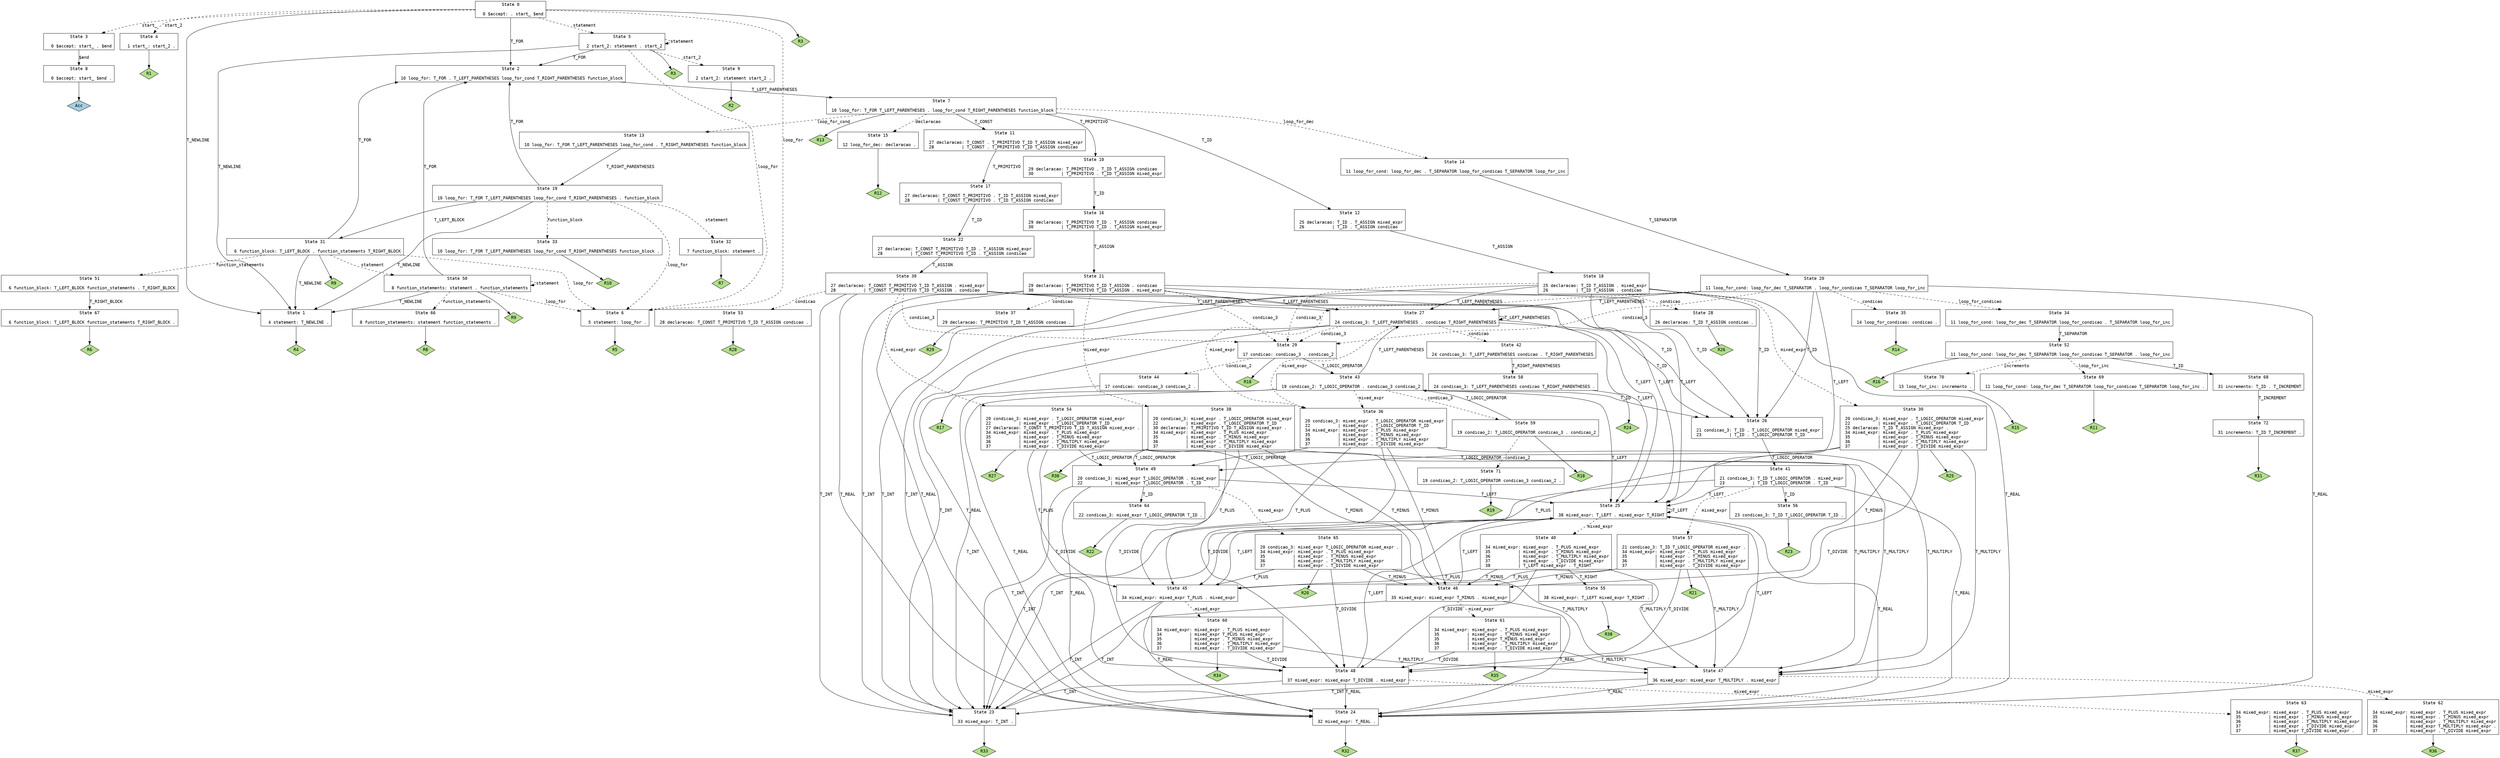// Generated by GNU Bison 3.5.1.
// Report bugs to <bug-bison@gnu.org>.
// Home page: <https://www.gnu.org/software/bison/>.

digraph "grammar.y"
{
  node [fontname = courier, shape = box, colorscheme = paired6]
  edge [fontname = courier]

  0 [label="State 0\n\l  0 $accept: . start_ $end\l"]
  0 -> 1 [style=solid label="T_NEWLINE"]
  0 -> 2 [style=solid label="T_FOR"]
  0 -> 3 [style=dashed label="start_"]
  0 -> 4 [style=dashed label="start_2"]
  0 -> 5 [style=dashed label="statement"]
  0 -> 6 [style=dashed label="loop_for"]
  0 -> "0R3" [style=solid]
 "0R3" [label="R3", fillcolor=3, shape=diamond, style=filled]
  1 [label="State 1\n\l  4 statement: T_NEWLINE .\l"]
  1 -> "1R4" [style=solid]
 "1R4" [label="R4", fillcolor=3, shape=diamond, style=filled]
  2 [label="State 2\n\l 10 loop_for: T_FOR . T_LEFT_PARENTHESES loop_for_cond T_RIGHT_PARENTHESES function_block\l"]
  2 -> 7 [style=solid label="T_LEFT_PARENTHESES"]
  3 [label="State 3\n\l  0 $accept: start_ . $end\l"]
  3 -> 8 [style=solid label="$end"]
  4 [label="State 4\n\l  1 start_: start_2 .\l"]
  4 -> "4R1" [style=solid]
 "4R1" [label="R1", fillcolor=3, shape=diamond, style=filled]
  5 [label="State 5\n\l  2 start_2: statement . start_2\l"]
  5 -> 1 [style=solid label="T_NEWLINE"]
  5 -> 2 [style=solid label="T_FOR"]
  5 -> 9 [style=dashed label="start_2"]
  5 -> 5 [style=dashed label="statement"]
  5 -> 6 [style=dashed label="loop_for"]
  5 -> "5R3" [style=solid]
 "5R3" [label="R3", fillcolor=3, shape=diamond, style=filled]
  6 [label="State 6\n\l  5 statement: loop_for .\l"]
  6 -> "6R5" [style=solid]
 "6R5" [label="R5", fillcolor=3, shape=diamond, style=filled]
  7 [label="State 7\n\l 10 loop_for: T_FOR T_LEFT_PARENTHESES . loop_for_cond T_RIGHT_PARENTHESES function_block\l"]
  7 -> 10 [style=solid label="T_PRIMITIVO"]
  7 -> 11 [style=solid label="T_CONST"]
  7 -> 12 [style=solid label="T_ID"]
  7 -> 13 [style=dashed label="loop_for_cond"]
  7 -> 14 [style=dashed label="loop_for_dec"]
  7 -> 15 [style=dashed label="declaracao"]
  7 -> "7R13" [style=solid]
 "7R13" [label="R13", fillcolor=3, shape=diamond, style=filled]
  8 [label="State 8\n\l  0 $accept: start_ $end .\l"]
  8 -> "8R0" [style=solid]
 "8R0" [label="Acc", fillcolor=1, shape=diamond, style=filled]
  9 [label="State 9\n\l  2 start_2: statement start_2 .\l"]
  9 -> "9R2" [style=solid]
 "9R2" [label="R2", fillcolor=3, shape=diamond, style=filled]
  10 [label="State 10\n\l 29 declaracao: T_PRIMITIVO . T_ID T_ASSIGN condicao\l 30           | T_PRIMITIVO . T_ID T_ASSIGN mixed_expr\l"]
  10 -> 16 [style=solid label="T_ID"]
  11 [label="State 11\n\l 27 declaracao: T_CONST . T_PRIMITIVO T_ID T_ASSIGN mixed_expr\l 28           | T_CONST . T_PRIMITIVO T_ID T_ASSIGN condicao\l"]
  11 -> 17 [style=solid label="T_PRIMITIVO"]
  12 [label="State 12\n\l 25 declaracao: T_ID . T_ASSIGN mixed_expr\l 26           | T_ID . T_ASSIGN condicao\l"]
  12 -> 18 [style=solid label="T_ASSIGN"]
  13 [label="State 13\n\l 10 loop_for: T_FOR T_LEFT_PARENTHESES loop_for_cond . T_RIGHT_PARENTHESES function_block\l"]
  13 -> 19 [style=solid label="T_RIGHT_PARENTHESES"]
  14 [label="State 14\n\l 11 loop_for_cond: loop_for_dec . T_SEPARATOR loop_for_condicao T_SEPARATOR loop_for_inc\l"]
  14 -> 20 [style=solid label="T_SEPARATOR"]
  15 [label="State 15\n\l 12 loop_for_dec: declaracao .\l"]
  15 -> "15R12" [style=solid]
 "15R12" [label="R12", fillcolor=3, shape=diamond, style=filled]
  16 [label="State 16\n\l 29 declaracao: T_PRIMITIVO T_ID . T_ASSIGN condicao\l 30           | T_PRIMITIVO T_ID . T_ASSIGN mixed_expr\l"]
  16 -> 21 [style=solid label="T_ASSIGN"]
  17 [label="State 17\n\l 27 declaracao: T_CONST T_PRIMITIVO . T_ID T_ASSIGN mixed_expr\l 28           | T_CONST T_PRIMITIVO . T_ID T_ASSIGN condicao\l"]
  17 -> 22 [style=solid label="T_ID"]
  18 [label="State 18\n\l 25 declaracao: T_ID T_ASSIGN . mixed_expr\l 26           | T_ID T_ASSIGN . condicao\l"]
  18 -> 23 [style=solid label="T_INT"]
  18 -> 24 [style=solid label="T_REAL"]
  18 -> 25 [style=solid label="T_LEFT"]
  18 -> 26 [style=solid label="T_ID"]
  18 -> 27 [style=solid label="T_LEFT_PARENTHESES"]
  18 -> 28 [style=dashed label="condicao"]
  18 -> 29 [style=dashed label="condicao_3"]
  18 -> 30 [style=dashed label="mixed_expr"]
  19 [label="State 19\n\l 10 loop_for: T_FOR T_LEFT_PARENTHESES loop_for_cond T_RIGHT_PARENTHESES . function_block\l"]
  19 -> 1 [style=solid label="T_NEWLINE"]
  19 -> 31 [style=solid label="T_LEFT_BLOCK"]
  19 -> 2 [style=solid label="T_FOR"]
  19 -> 32 [style=dashed label="statement"]
  19 -> 33 [style=dashed label="function_block"]
  19 -> 6 [style=dashed label="loop_for"]
  20 [label="State 20\n\l 11 loop_for_cond: loop_for_dec T_SEPARATOR . loop_for_condicao T_SEPARATOR loop_for_inc\l"]
  20 -> 23 [style=solid label="T_INT"]
  20 -> 24 [style=solid label="T_REAL"]
  20 -> 25 [style=solid label="T_LEFT"]
  20 -> 26 [style=solid label="T_ID"]
  20 -> 27 [style=solid label="T_LEFT_PARENTHESES"]
  20 -> 34 [style=dashed label="loop_for_condicao"]
  20 -> 35 [style=dashed label="condicao"]
  20 -> 29 [style=dashed label="condicao_3"]
  20 -> 36 [style=dashed label="mixed_expr"]
  21 [label="State 21\n\l 29 declaracao: T_PRIMITIVO T_ID T_ASSIGN . condicao\l 30           | T_PRIMITIVO T_ID T_ASSIGN . mixed_expr\l"]
  21 -> 23 [style=solid label="T_INT"]
  21 -> 24 [style=solid label="T_REAL"]
  21 -> 25 [style=solid label="T_LEFT"]
  21 -> 26 [style=solid label="T_ID"]
  21 -> 27 [style=solid label="T_LEFT_PARENTHESES"]
  21 -> 37 [style=dashed label="condicao"]
  21 -> 29 [style=dashed label="condicao_3"]
  21 -> 38 [style=dashed label="mixed_expr"]
  22 [label="State 22\n\l 27 declaracao: T_CONST T_PRIMITIVO T_ID . T_ASSIGN mixed_expr\l 28           | T_CONST T_PRIMITIVO T_ID . T_ASSIGN condicao\l"]
  22 -> 39 [style=solid label="T_ASSIGN"]
  23 [label="State 23\n\l 33 mixed_expr: T_INT .\l"]
  23 -> "23R33" [style=solid]
 "23R33" [label="R33", fillcolor=3, shape=diamond, style=filled]
  24 [label="State 24\n\l 32 mixed_expr: T_REAL .\l"]
  24 -> "24R32" [style=solid]
 "24R32" [label="R32", fillcolor=3, shape=diamond, style=filled]
  25 [label="State 25\n\l 38 mixed_expr: T_LEFT . mixed_expr T_RIGHT\l"]
  25 -> 23 [style=solid label="T_INT"]
  25 -> 24 [style=solid label="T_REAL"]
  25 -> 25 [style=solid label="T_LEFT"]
  25 -> 40 [style=dashed label="mixed_expr"]
  26 [label="State 26\n\l 21 condicao_3: T_ID . T_LOGIC_OPERATOR mixed_expr\l 23           | T_ID . T_LOGIC_OPERATOR T_ID\l"]
  26 -> 41 [style=solid label="T_LOGIC_OPERATOR"]
  27 [label="State 27\n\l 24 condicao_3: T_LEFT_PARENTHESES . condicao T_RIGHT_PARENTHESES\l"]
  27 -> 23 [style=solid label="T_INT"]
  27 -> 24 [style=solid label="T_REAL"]
  27 -> 25 [style=solid label="T_LEFT"]
  27 -> 26 [style=solid label="T_ID"]
  27 -> 27 [style=solid label="T_LEFT_PARENTHESES"]
  27 -> 42 [style=dashed label="condicao"]
  27 -> 29 [style=dashed label="condicao_3"]
  27 -> 36 [style=dashed label="mixed_expr"]
  28 [label="State 28\n\l 26 declaracao: T_ID T_ASSIGN condicao .\l"]
  28 -> "28R26" [style=solid]
 "28R26" [label="R26", fillcolor=3, shape=diamond, style=filled]
  29 [label="State 29\n\l 17 condicao: condicao_3 . condicao_2\l"]
  29 -> 43 [style=solid label="T_LOGIC_OPERATOR"]
  29 -> 44 [style=dashed label="condicao_2"]
  29 -> "29R18" [style=solid]
 "29R18" [label="R18", fillcolor=3, shape=diamond, style=filled]
  30 [label="State 30\n\l 20 condicao_3: mixed_expr . T_LOGIC_OPERATOR mixed_expr\l 22           | mixed_expr . T_LOGIC_OPERATOR T_ID\l 25 declaracao: T_ID T_ASSIGN mixed_expr .\l 34 mixed_expr: mixed_expr . T_PLUS mixed_expr\l 35           | mixed_expr . T_MINUS mixed_expr\l 36           | mixed_expr . T_MULTIPLY mixed_expr\l 37           | mixed_expr . T_DIVIDE mixed_expr\l"]
  30 -> 45 [style=solid label="T_PLUS"]
  30 -> 46 [style=solid label="T_MINUS"]
  30 -> 47 [style=solid label="T_MULTIPLY"]
  30 -> 48 [style=solid label="T_DIVIDE"]
  30 -> 49 [style=solid label="T_LOGIC_OPERATOR"]
  30 -> "30R25" [style=solid]
 "30R25" [label="R25", fillcolor=3, shape=diamond, style=filled]
  31 [label="State 31\n\l  6 function_block: T_LEFT_BLOCK . function_statements T_RIGHT_BLOCK\l"]
  31 -> 1 [style=solid label="T_NEWLINE"]
  31 -> 2 [style=solid label="T_FOR"]
  31 -> 50 [style=dashed label="statement"]
  31 -> 51 [style=dashed label="function_statements"]
  31 -> 6 [style=dashed label="loop_for"]
  31 -> "31R9" [style=solid]
 "31R9" [label="R9", fillcolor=3, shape=diamond, style=filled]
  32 [label="State 32\n\l  7 function_block: statement .\l"]
  32 -> "32R7" [style=solid]
 "32R7" [label="R7", fillcolor=3, shape=diamond, style=filled]
  33 [label="State 33\n\l 10 loop_for: T_FOR T_LEFT_PARENTHESES loop_for_cond T_RIGHT_PARENTHESES function_block .\l"]
  33 -> "33R10" [style=solid]
 "33R10" [label="R10", fillcolor=3, shape=diamond, style=filled]
  34 [label="State 34\n\l 11 loop_for_cond: loop_for_dec T_SEPARATOR loop_for_condicao . T_SEPARATOR loop_for_inc\l"]
  34 -> 52 [style=solid label="T_SEPARATOR"]
  35 [label="State 35\n\l 14 loop_for_condicao: condicao .\l"]
  35 -> "35R14" [style=solid]
 "35R14" [label="R14", fillcolor=3, shape=diamond, style=filled]
  36 [label="State 36\n\l 20 condicao_3: mixed_expr . T_LOGIC_OPERATOR mixed_expr\l 22           | mixed_expr . T_LOGIC_OPERATOR T_ID\l 34 mixed_expr: mixed_expr . T_PLUS mixed_expr\l 35           | mixed_expr . T_MINUS mixed_expr\l 36           | mixed_expr . T_MULTIPLY mixed_expr\l 37           | mixed_expr . T_DIVIDE mixed_expr\l"]
  36 -> 45 [style=solid label="T_PLUS"]
  36 -> 46 [style=solid label="T_MINUS"]
  36 -> 47 [style=solid label="T_MULTIPLY"]
  36 -> 48 [style=solid label="T_DIVIDE"]
  36 -> 49 [style=solid label="T_LOGIC_OPERATOR"]
  37 [label="State 37\n\l 29 declaracao: T_PRIMITIVO T_ID T_ASSIGN condicao .\l"]
  37 -> "37R29" [style=solid]
 "37R29" [label="R29", fillcolor=3, shape=diamond, style=filled]
  38 [label="State 38\n\l 20 condicao_3: mixed_expr . T_LOGIC_OPERATOR mixed_expr\l 22           | mixed_expr . T_LOGIC_OPERATOR T_ID\l 30 declaracao: T_PRIMITIVO T_ID T_ASSIGN mixed_expr .\l 34 mixed_expr: mixed_expr . T_PLUS mixed_expr\l 35           | mixed_expr . T_MINUS mixed_expr\l 36           | mixed_expr . T_MULTIPLY mixed_expr\l 37           | mixed_expr . T_DIVIDE mixed_expr\l"]
  38 -> 45 [style=solid label="T_PLUS"]
  38 -> 46 [style=solid label="T_MINUS"]
  38 -> 47 [style=solid label="T_MULTIPLY"]
  38 -> 48 [style=solid label="T_DIVIDE"]
  38 -> 49 [style=solid label="T_LOGIC_OPERATOR"]
  38 -> "38R30" [style=solid]
 "38R30" [label="R30", fillcolor=3, shape=diamond, style=filled]
  39 [label="State 39\n\l 27 declaracao: T_CONST T_PRIMITIVO T_ID T_ASSIGN . mixed_expr\l 28           | T_CONST T_PRIMITIVO T_ID T_ASSIGN . condicao\l"]
  39 -> 23 [style=solid label="T_INT"]
  39 -> 24 [style=solid label="T_REAL"]
  39 -> 25 [style=solid label="T_LEFT"]
  39 -> 26 [style=solid label="T_ID"]
  39 -> 27 [style=solid label="T_LEFT_PARENTHESES"]
  39 -> 53 [style=dashed label="condicao"]
  39 -> 29 [style=dashed label="condicao_3"]
  39 -> 54 [style=dashed label="mixed_expr"]
  40 [label="State 40\n\l 34 mixed_expr: mixed_expr . T_PLUS mixed_expr\l 35           | mixed_expr . T_MINUS mixed_expr\l 36           | mixed_expr . T_MULTIPLY mixed_expr\l 37           | mixed_expr . T_DIVIDE mixed_expr\l 38           | T_LEFT mixed_expr . T_RIGHT\l"]
  40 -> 45 [style=solid label="T_PLUS"]
  40 -> 46 [style=solid label="T_MINUS"]
  40 -> 47 [style=solid label="T_MULTIPLY"]
  40 -> 48 [style=solid label="T_DIVIDE"]
  40 -> 55 [style=solid label="T_RIGHT"]
  41 [label="State 41\n\l 21 condicao_3: T_ID T_LOGIC_OPERATOR . mixed_expr\l 23           | T_ID T_LOGIC_OPERATOR . T_ID\l"]
  41 -> 23 [style=solid label="T_INT"]
  41 -> 24 [style=solid label="T_REAL"]
  41 -> 25 [style=solid label="T_LEFT"]
  41 -> 56 [style=solid label="T_ID"]
  41 -> 57 [style=dashed label="mixed_expr"]
  42 [label="State 42\n\l 24 condicao_3: T_LEFT_PARENTHESES condicao . T_RIGHT_PARENTHESES\l"]
  42 -> 58 [style=solid label="T_RIGHT_PARENTHESES"]
  43 [label="State 43\n\l 19 condicao_2: T_LOGIC_OPERATOR . condicao_3 condicao_2\l"]
  43 -> 23 [style=solid label="T_INT"]
  43 -> 24 [style=solid label="T_REAL"]
  43 -> 25 [style=solid label="T_LEFT"]
  43 -> 26 [style=solid label="T_ID"]
  43 -> 27 [style=solid label="T_LEFT_PARENTHESES"]
  43 -> 59 [style=dashed label="condicao_3"]
  43 -> 36 [style=dashed label="mixed_expr"]
  44 [label="State 44\n\l 17 condicao: condicao_3 condicao_2 .\l"]
  44 -> "44R17" [style=solid]
 "44R17" [label="R17", fillcolor=3, shape=diamond, style=filled]
  45 [label="State 45\n\l 34 mixed_expr: mixed_expr T_PLUS . mixed_expr\l"]
  45 -> 23 [style=solid label="T_INT"]
  45 -> 24 [style=solid label="T_REAL"]
  45 -> 25 [style=solid label="T_LEFT"]
  45 -> 60 [style=dashed label="mixed_expr"]
  46 [label="State 46\n\l 35 mixed_expr: mixed_expr T_MINUS . mixed_expr\l"]
  46 -> 23 [style=solid label="T_INT"]
  46 -> 24 [style=solid label="T_REAL"]
  46 -> 25 [style=solid label="T_LEFT"]
  46 -> 61 [style=dashed label="mixed_expr"]
  47 [label="State 47\n\l 36 mixed_expr: mixed_expr T_MULTIPLY . mixed_expr\l"]
  47 -> 23 [style=solid label="T_INT"]
  47 -> 24 [style=solid label="T_REAL"]
  47 -> 25 [style=solid label="T_LEFT"]
  47 -> 62 [style=dashed label="mixed_expr"]
  48 [label="State 48\n\l 37 mixed_expr: mixed_expr T_DIVIDE . mixed_expr\l"]
  48 -> 23 [style=solid label="T_INT"]
  48 -> 24 [style=solid label="T_REAL"]
  48 -> 25 [style=solid label="T_LEFT"]
  48 -> 63 [style=dashed label="mixed_expr"]
  49 [label="State 49\n\l 20 condicao_3: mixed_expr T_LOGIC_OPERATOR . mixed_expr\l 22           | mixed_expr T_LOGIC_OPERATOR . T_ID\l"]
  49 -> 23 [style=solid label="T_INT"]
  49 -> 24 [style=solid label="T_REAL"]
  49 -> 25 [style=solid label="T_LEFT"]
  49 -> 64 [style=solid label="T_ID"]
  49 -> 65 [style=dashed label="mixed_expr"]
  50 [label="State 50\n\l  8 function_statements: statement . function_statements\l"]
  50 -> 1 [style=solid label="T_NEWLINE"]
  50 -> 2 [style=solid label="T_FOR"]
  50 -> 50 [style=dashed label="statement"]
  50 -> 66 [style=dashed label="function_statements"]
  50 -> 6 [style=dashed label="loop_for"]
  50 -> "50R9" [style=solid]
 "50R9" [label="R9", fillcolor=3, shape=diamond, style=filled]
  51 [label="State 51\n\l  6 function_block: T_LEFT_BLOCK function_statements . T_RIGHT_BLOCK\l"]
  51 -> 67 [style=solid label="T_RIGHT_BLOCK"]
  52 [label="State 52\n\l 11 loop_for_cond: loop_for_dec T_SEPARATOR loop_for_condicao T_SEPARATOR . loop_for_inc\l"]
  52 -> 68 [style=solid label="T_ID"]
  52 -> 69 [style=dashed label="loop_for_inc"]
  52 -> 70 [style=dashed label="incremento"]
  52 -> "52R16" [style=solid]
 "52R16" [label="R16", fillcolor=3, shape=diamond, style=filled]
  53 [label="State 53\n\l 28 declaracao: T_CONST T_PRIMITIVO T_ID T_ASSIGN condicao .\l"]
  53 -> "53R28" [style=solid]
 "53R28" [label="R28", fillcolor=3, shape=diamond, style=filled]
  54 [label="State 54\n\l 20 condicao_3: mixed_expr . T_LOGIC_OPERATOR mixed_expr\l 22           | mixed_expr . T_LOGIC_OPERATOR T_ID\l 27 declaracao: T_CONST T_PRIMITIVO T_ID T_ASSIGN mixed_expr .\l 34 mixed_expr: mixed_expr . T_PLUS mixed_expr\l 35           | mixed_expr . T_MINUS mixed_expr\l 36           | mixed_expr . T_MULTIPLY mixed_expr\l 37           | mixed_expr . T_DIVIDE mixed_expr\l"]
  54 -> 45 [style=solid label="T_PLUS"]
  54 -> 46 [style=solid label="T_MINUS"]
  54 -> 47 [style=solid label="T_MULTIPLY"]
  54 -> 48 [style=solid label="T_DIVIDE"]
  54 -> 49 [style=solid label="T_LOGIC_OPERATOR"]
  54 -> "54R27" [style=solid]
 "54R27" [label="R27", fillcolor=3, shape=diamond, style=filled]
  55 [label="State 55\n\l 38 mixed_expr: T_LEFT mixed_expr T_RIGHT .\l"]
  55 -> "55R38" [style=solid]
 "55R38" [label="R38", fillcolor=3, shape=diamond, style=filled]
  56 [label="State 56\n\l 23 condicao_3: T_ID T_LOGIC_OPERATOR T_ID .\l"]
  56 -> "56R23" [style=solid]
 "56R23" [label="R23", fillcolor=3, shape=diamond, style=filled]
  57 [label="State 57\n\l 21 condicao_3: T_ID T_LOGIC_OPERATOR mixed_expr .\l 34 mixed_expr: mixed_expr . T_PLUS mixed_expr\l 35           | mixed_expr . T_MINUS mixed_expr\l 36           | mixed_expr . T_MULTIPLY mixed_expr\l 37           | mixed_expr . T_DIVIDE mixed_expr\l"]
  57 -> 45 [style=solid label="T_PLUS"]
  57 -> 46 [style=solid label="T_MINUS"]
  57 -> 47 [style=solid label="T_MULTIPLY"]
  57 -> 48 [style=solid label="T_DIVIDE"]
  57 -> "57R21" [style=solid]
 "57R21" [label="R21", fillcolor=3, shape=diamond, style=filled]
  58 [label="State 58\n\l 24 condicao_3: T_LEFT_PARENTHESES condicao T_RIGHT_PARENTHESES .\l"]
  58 -> "58R24" [style=solid]
 "58R24" [label="R24", fillcolor=3, shape=diamond, style=filled]
  59 [label="State 59\n\l 19 condicao_2: T_LOGIC_OPERATOR condicao_3 . condicao_2\l"]
  59 -> 43 [style=solid label="T_LOGIC_OPERATOR"]
  59 -> 71 [style=dashed label="condicao_2"]
  59 -> "59R18" [style=solid]
 "59R18" [label="R18", fillcolor=3, shape=diamond, style=filled]
  60 [label="State 60\n\l 34 mixed_expr: mixed_expr . T_PLUS mixed_expr\l 34           | mixed_expr T_PLUS mixed_expr .\l 35           | mixed_expr . T_MINUS mixed_expr\l 36           | mixed_expr . T_MULTIPLY mixed_expr\l 37           | mixed_expr . T_DIVIDE mixed_expr\l"]
  60 -> 47 [style=solid label="T_MULTIPLY"]
  60 -> 48 [style=solid label="T_DIVIDE"]
  60 -> "60R34" [style=solid]
 "60R34" [label="R34", fillcolor=3, shape=diamond, style=filled]
  61 [label="State 61\n\l 34 mixed_expr: mixed_expr . T_PLUS mixed_expr\l 35           | mixed_expr . T_MINUS mixed_expr\l 35           | mixed_expr T_MINUS mixed_expr .\l 36           | mixed_expr . T_MULTIPLY mixed_expr\l 37           | mixed_expr . T_DIVIDE mixed_expr\l"]
  61 -> 47 [style=solid label="T_MULTIPLY"]
  61 -> 48 [style=solid label="T_DIVIDE"]
  61 -> "61R35" [style=solid]
 "61R35" [label="R35", fillcolor=3, shape=diamond, style=filled]
  62 [label="State 62\n\l 34 mixed_expr: mixed_expr . T_PLUS mixed_expr\l 35           | mixed_expr . T_MINUS mixed_expr\l 36           | mixed_expr . T_MULTIPLY mixed_expr\l 36           | mixed_expr T_MULTIPLY mixed_expr .\l 37           | mixed_expr . T_DIVIDE mixed_expr\l"]
  62 -> "62R36" [style=solid]
 "62R36" [label="R36", fillcolor=3, shape=diamond, style=filled]
  63 [label="State 63\n\l 34 mixed_expr: mixed_expr . T_PLUS mixed_expr\l 35           | mixed_expr . T_MINUS mixed_expr\l 36           | mixed_expr . T_MULTIPLY mixed_expr\l 37           | mixed_expr . T_DIVIDE mixed_expr\l 37           | mixed_expr T_DIVIDE mixed_expr .\l"]
  63 -> "63R37" [style=solid]
 "63R37" [label="R37", fillcolor=3, shape=diamond, style=filled]
  64 [label="State 64\n\l 22 condicao_3: mixed_expr T_LOGIC_OPERATOR T_ID .\l"]
  64 -> "64R22" [style=solid]
 "64R22" [label="R22", fillcolor=3, shape=diamond, style=filled]
  65 [label="State 65\n\l 20 condicao_3: mixed_expr T_LOGIC_OPERATOR mixed_expr .\l 34 mixed_expr: mixed_expr . T_PLUS mixed_expr\l 35           | mixed_expr . T_MINUS mixed_expr\l 36           | mixed_expr . T_MULTIPLY mixed_expr\l 37           | mixed_expr . T_DIVIDE mixed_expr\l"]
  65 -> 45 [style=solid label="T_PLUS"]
  65 -> 46 [style=solid label="T_MINUS"]
  65 -> 47 [style=solid label="T_MULTIPLY"]
  65 -> 48 [style=solid label="T_DIVIDE"]
  65 -> "65R20" [style=solid]
 "65R20" [label="R20", fillcolor=3, shape=diamond, style=filled]
  66 [label="State 66\n\l  8 function_statements: statement function_statements .\l"]
  66 -> "66R8" [style=solid]
 "66R8" [label="R8", fillcolor=3, shape=diamond, style=filled]
  67 [label="State 67\n\l  6 function_block: T_LEFT_BLOCK function_statements T_RIGHT_BLOCK .\l"]
  67 -> "67R6" [style=solid]
 "67R6" [label="R6", fillcolor=3, shape=diamond, style=filled]
  68 [label="State 68\n\l 31 incremento: T_ID . T_INCREMENT\l"]
  68 -> 72 [style=solid label="T_INCREMENT"]
  69 [label="State 69\n\l 11 loop_for_cond: loop_for_dec T_SEPARATOR loop_for_condicao T_SEPARATOR loop_for_inc .\l"]
  69 -> "69R11" [style=solid]
 "69R11" [label="R11", fillcolor=3, shape=diamond, style=filled]
  70 [label="State 70\n\l 15 loop_for_inc: incremento .\l"]
  70 -> "70R15" [style=solid]
 "70R15" [label="R15", fillcolor=3, shape=diamond, style=filled]
  71 [label="State 71\n\l 19 condicao_2: T_LOGIC_OPERATOR condicao_3 condicao_2 .\l"]
  71 -> "71R19" [style=solid]
 "71R19" [label="R19", fillcolor=3, shape=diamond, style=filled]
  72 [label="State 72\n\l 31 incremento: T_ID T_INCREMENT .\l"]
  72 -> "72R31" [style=solid]
 "72R31" [label="R31", fillcolor=3, shape=diamond, style=filled]
}
